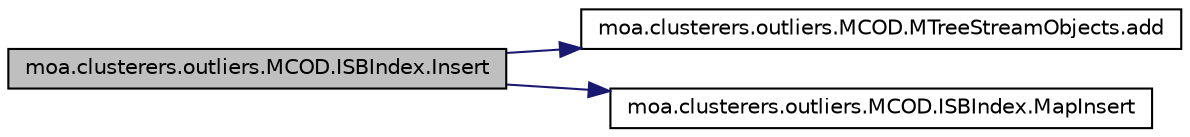 digraph G
{
  edge [fontname="Helvetica",fontsize="10",labelfontname="Helvetica",labelfontsize="10"];
  node [fontname="Helvetica",fontsize="10",shape=record];
  rankdir=LR;
  Node1 [label="moa.clusterers.outliers.MCOD.ISBIndex.Insert",height=0.2,width=0.4,color="black", fillcolor="grey75", style="filled" fontcolor="black"];
  Node1 -> Node2 [color="midnightblue",fontsize="10",style="solid",fontname="Helvetica"];
  Node2 [label="moa.clusterers.outliers.MCOD.MTreeStreamObjects.add",height=0.2,width=0.4,color="black", fillcolor="white", style="filled",URL="$classmoa_1_1clusterers_1_1outliers_1_1MCOD_1_1MTreeStreamObjects.html#ada490ae439491033eae0aacedca7c154"];
  Node1 -> Node3 [color="midnightblue",fontsize="10",style="solid",fontname="Helvetica"];
  Node3 [label="moa.clusterers.outliers.MCOD.ISBIndex.MapInsert",height=0.2,width=0.4,color="black", fillcolor="white", style="filled",URL="$classmoa_1_1clusterers_1_1outliers_1_1MCOD_1_1ISBIndex.html#aab2fe8a893ffb57f18c3705847b59e19"];
}
